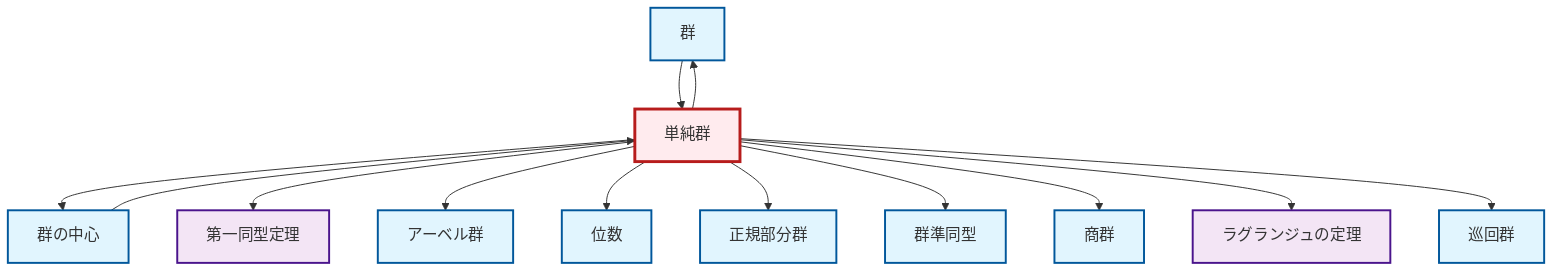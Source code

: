 graph TD
    classDef definition fill:#e1f5fe,stroke:#01579b,stroke-width:2px
    classDef theorem fill:#f3e5f5,stroke:#4a148c,stroke-width:2px
    classDef axiom fill:#fff3e0,stroke:#e65100,stroke-width:2px
    classDef example fill:#e8f5e9,stroke:#1b5e20,stroke-width:2px
    classDef current fill:#ffebee,stroke:#b71c1c,stroke-width:3px
    def-group["群"]:::definition
    def-simple-group["単純群"]:::definition
    def-abelian-group["アーベル群"]:::definition
    def-homomorphism["群準同型"]:::definition
    thm-first-isomorphism["第一同型定理"]:::theorem
    def-cyclic-group["巡回群"]:::definition
    def-quotient-group["商群"]:::definition
    thm-lagrange["ラグランジュの定理"]:::theorem
    def-normal-subgroup["正規部分群"]:::definition
    def-center-of-group["群の中心"]:::definition
    def-order["位数"]:::definition
    def-center-of-group --> def-simple-group
    def-simple-group --> def-center-of-group
    def-simple-group --> thm-first-isomorphism
    def-simple-group --> def-abelian-group
    def-simple-group --> def-order
    def-group --> def-simple-group
    def-simple-group --> def-normal-subgroup
    def-simple-group --> def-homomorphism
    def-simple-group --> def-quotient-group
    def-simple-group --> thm-lagrange
    def-simple-group --> def-group
    def-simple-group --> def-cyclic-group
    class def-simple-group current